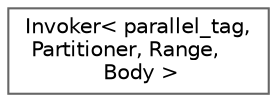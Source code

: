 digraph "类继承关系图"
{
 // LATEX_PDF_SIZE
  bgcolor="transparent";
  edge [fontname=Helvetica,fontsize=10,labelfontname=Helvetica,labelfontsize=10];
  node [fontname=Helvetica,fontsize=10,shape=box,height=0.2,width=0.4];
  rankdir="LR";
  Node0 [id="Node000000",label="Invoker\< parallel_tag,\l Partitioner, Range,\l Body \>",height=0.2,width=0.4,color="grey40", fillcolor="white", style="filled",URL="$struct_invoker_3_01parallel__tag_00_01_partitioner_00_01_range_00_01_body_01_4.html",tooltip=" "];
}
